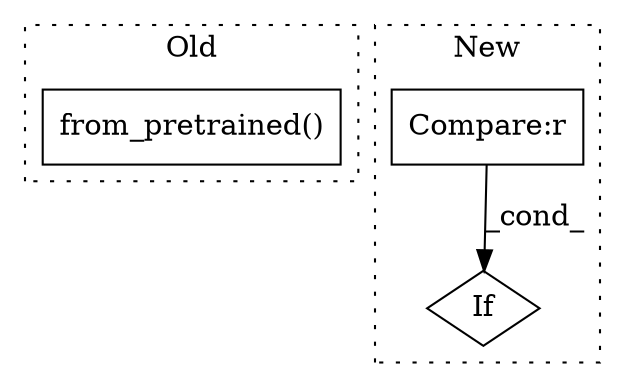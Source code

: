 digraph G {
subgraph cluster0 {
1 [label="from_pretrained()" a="75" s="33122,33161" l="30,1" shape="box"];
label = "Old";
style="dotted";
}
subgraph cluster1 {
2 [label="If" a="96" s="31061,31078" l="3,14" shape="diamond"];
3 [label="Compare:r" a="40" s="31064" l="14" shape="box"];
label = "New";
style="dotted";
}
3 -> 2 [label="_cond_"];
}